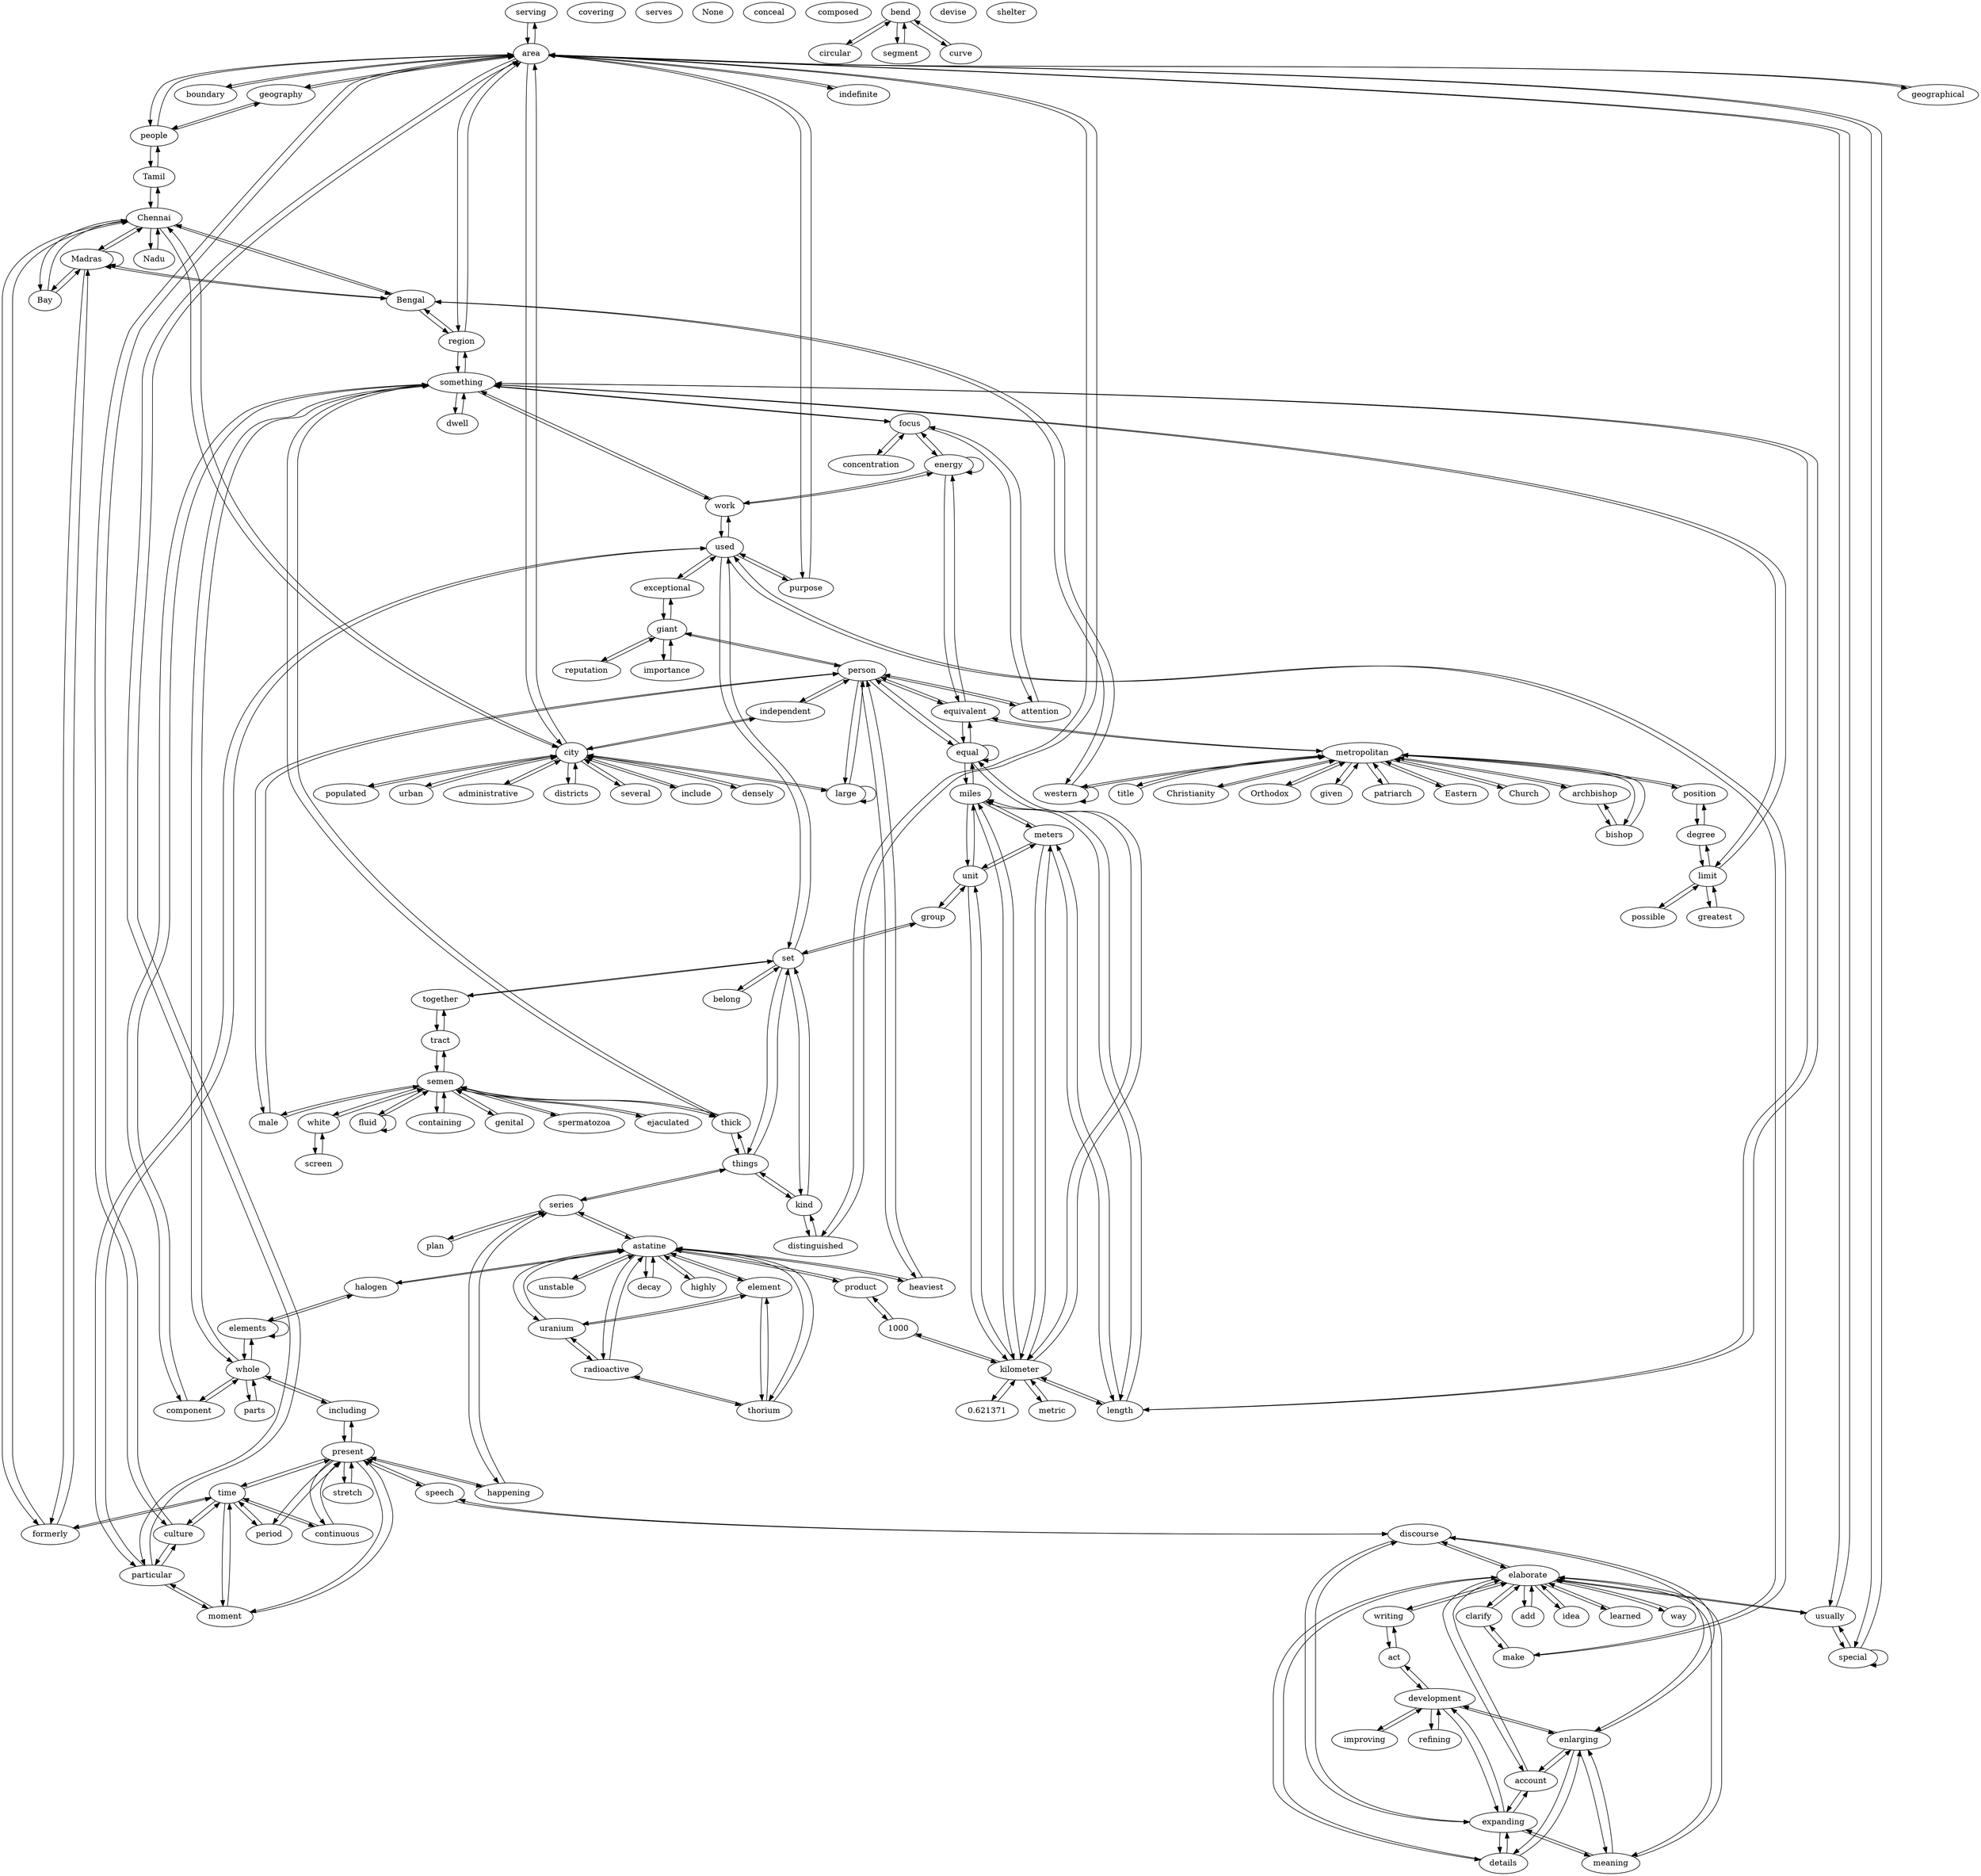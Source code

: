 digraph G {
serving;
Madras;
ejaculated;
focus;
Bengal;
including;
geography;
giant;
Chennai;
group;
title;
writing;
add;
halogen;
include;
Tamil;
exceptional;
fluid;
Bay;
boundary;
covering;
serves;
large;
miles;
unstable;
set;
people;
series;
energy;
idea;
Christianity;
culture;
used;
meters;
astatine;
special;
semen;
"0.621371";
Orthodox;
purpose;
kilometer;
learned;
screen;
None;
degree;
importance;
equivalent;
attention;
component;
thorium;
clarify;
densely;
conceal;
elaborate;
decay;
equal;
distinguished;
length;
act;
usually;
whole;
1000;
composed;
formerly;
period;
highly;
thick;
indefinite;
unit;
city;
given;
area;
stretch;
archbishop;
populated;
way;
dwell;
enlarging;
urban;
continuous;
moment;
western;
particular;
white;
present;
kind;
administrative;
work;
patriarch;
districts;
Eastern;
limit;
Church;
male;
region;
bend;
metropolitan;
devise;
expanding;
metric;
heaviest;
something;
concentration;
bishop;
containing;
things;
make;
belong;
uranium;
discourse;
parts;
speech;
details;
geographical;
several;
Nadu;
circular;
development;
independent;
product;
elements;
shelter;
possible;
meaning;
plan;
tract;
improving;
genital;
spermatozoa;
account;
segment;
radioactive;
happening;
curve;
together;
element;
person;
reputation;
greatest;
refining;
time;
position;
serving -> area;
Madras -> Bay;
Madras -> Chennai;
Madras -> formerly;
Madras -> Madras;
Madras -> Bengal;
ejaculated -> semen;
focus -> energy;
focus -> attention;
focus -> something;
focus -> concentration;
Bengal -> region;
Bengal -> Chennai;
Bengal -> western;
Bengal -> Madras;
including -> whole;
including -> present;
geography -> people;
geography -> area;
giant -> importance;
giant -> person;
giant -> reputation;
giant -> exceptional;
Chennai -> city;
Chennai -> Madras;
Chennai -> formerly;
Chennai -> Bay;
Chennai -> Bengal;
Chennai -> Tamil;
Chennai -> Nadu;
group -> set;
group -> unit;
title -> metropolitan;
writing -> elaborate;
writing -> act;
add -> elaborate;
halogen -> elements;
halogen -> astatine;
include -> city;
Tamil -> Chennai;
Tamil -> people;
exceptional -> used;
exceptional -> giant;
fluid -> semen;
fluid -> fluid;
Bay -> Chennai;
Bay -> Madras;
boundary -> area;
large -> large;
large -> city;
large -> person;
miles -> equal;
miles -> length;
miles -> kilometer;
miles -> meters;
miles -> unit;
unstable -> astatine;
set -> kind;
set -> used;
set -> group;
set -> things;
set -> belong;
set -> together;
people -> geography;
people -> Tamil;
people -> area;
series -> things;
series -> happening;
series -> plan;
series -> astatine;
energy -> equivalent;
energy -> work;
energy -> focus;
energy -> energy;
idea -> elaborate;
Christianity -> metropolitan;
culture -> particular;
culture -> time;
culture -> area;
used -> set;
used -> exceptional;
used -> make;
used -> work;
used -> purpose;
used -> particular;
meters -> miles;
meters -> kilometer;
meters -> length;
meters -> unit;
astatine -> product;
astatine -> radioactive;
astatine -> decay;
astatine -> series;
astatine -> heaviest;
astatine -> uranium;
astatine -> thorium;
astatine -> highly;
astatine -> halogen;
astatine -> unstable;
astatine -> element;
special -> usually;
special -> special;
special -> area;
semen -> containing;
semen -> ejaculated;
semen -> fluid;
semen -> spermatozoa;
semen -> tract;
semen -> genital;
semen -> thick;
semen -> male;
semen -> white;
"0.621371" -> kilometer;
Orthodox -> metropolitan;
purpose -> used;
purpose -> area;
kilometer -> "0.621371";
kilometer -> metric;
kilometer -> equal;
kilometer -> length;
kilometer -> miles;
kilometer -> meters;
kilometer -> unit;
kilometer -> 1000;
learned -> elaborate;
screen -> white;
degree -> position;
degree -> limit;
importance -> giant;
equivalent -> person;
equivalent -> energy;
equivalent -> metropolitan;
equivalent -> equal;
attention -> person;
attention -> focus;
component -> whole;
component -> something;
thorium -> element;
thorium -> radioactive;
thorium -> astatine;
clarify -> elaborate;
clarify -> make;
densely -> city;
elaborate -> discourse;
elaborate -> account;
elaborate -> add;
elaborate -> idea;
elaborate -> clarify;
elaborate -> meaning;
elaborate -> details;
elaborate -> way;
elaborate -> usually;
elaborate -> learned;
elaborate -> writing;
decay -> astatine;
equal -> kilometer;
equal -> equivalent;
equal -> equal;
equal -> person;
equal -> miles;
distinguished -> kind;
distinguished -> area;
length -> miles;
length -> kilometer;
length -> meters;
length -> something;
act -> development;
act -> writing;
usually -> elaborate;
usually -> special;
usually -> area;
whole -> component;
whole -> parts;
whole -> elements;
whole -> including;
whole -> something;
1000 -> kilometer;
1000 -> product;
formerly -> Chennai;
formerly -> Madras;
formerly -> time;
period -> present;
period -> time;
highly -> astatine;
thick -> semen;
thick -> something;
thick -> things;
indefinite -> area;
unit -> miles;
unit -> meters;
unit -> kilometer;
unit -> group;
city -> urban;
city -> Chennai;
city -> area;
city -> populated;
city -> large;
city -> districts;
city -> independent;
city -> densely;
city -> include;
city -> administrative;
city -> several;
given -> metropolitan;
area -> city;
area -> serving;
area -> people;
area -> region;
area -> culture;
area -> purpose;
area -> geographical;
area -> particular;
area -> usually;
area -> boundary;
area -> indefinite;
area -> distinguished;
area -> special;
area -> geography;
stretch -> present;
archbishop -> bishop;
archbishop -> metropolitan;
populated -> city;
way -> elaborate;
dwell -> something;
enlarging -> development;
enlarging -> account;
enlarging -> discourse;
enlarging -> meaning;
enlarging -> details;
urban -> city;
continuous -> present;
continuous -> time;
moment -> time;
moment -> present;
moment -> particular;
western -> western;
western -> metropolitan;
western -> Bengal;
particular -> culture;
particular -> used;
particular -> moment;
particular -> area;
white -> semen;
white -> screen;
present -> happening;
present -> stretch;
present -> continuous;
present -> period;
present -> moment;
present -> speech;
present -> time;
present -> including;
kind -> things;
kind -> set;
kind -> distinguished;
administrative -> city;
work -> used;
work -> energy;
work -> something;
patriarch -> metropolitan;
districts -> city;
Eastern -> metropolitan;
limit -> greatest;
limit -> something;
limit -> degree;
limit -> possible;
Church -> metropolitan;
male -> semen;
male -> person;
region -> Bengal;
region -> something;
region -> area;
bend -> curve;
bend -> segment;
bend -> circular;
metropolitan -> given;
metropolitan -> title;
metropolitan -> archbishop;
metropolitan -> equivalent;
metropolitan -> Orthodox;
metropolitan -> patriarch;
metropolitan -> Christianity;
metropolitan -> Eastern;
metropolitan -> western;
metropolitan -> Church;
metropolitan -> position;
metropolitan -> bishop;
expanding -> development;
expanding -> account;
expanding -> discourse;
expanding -> meaning;
expanding -> details;
metric -> kilometer;
heaviest -> person;
heaviest -> astatine;
something -> region;
something -> work;
something -> component;
something -> focus;
something -> length;
something -> limit;
something -> dwell;
something -> thick;
something -> whole;
concentration -> focus;
bishop -> archbishop;
bishop -> metropolitan;
containing -> semen;
things -> series;
things -> set;
things -> thick;
things -> kind;
make -> clarify;
make -> used;
belong -> set;
uranium -> element;
uranium -> radioactive;
uranium -> astatine;
discourse -> expanding;
discourse -> enlarging;
discourse -> speech;
discourse -> elaborate;
parts -> whole;
speech -> discourse;
speech -> present;
details -> expanding;
details -> enlarging;
details -> elaborate;
geographical -> area;
several -> city;
Nadu -> Chennai;
circular -> bend;
development -> improving;
development -> expanding;
development -> enlarging;
development -> refining;
development -> act;
independent -> city;
independent -> person;
product -> 1000;
product -> astatine;
elements -> halogen;
elements -> whole;
elements -> elements;
possible -> limit;
meaning -> expanding;
meaning -> enlarging;
meaning -> elaborate;
plan -> series;
tract -> semen;
tract -> together;
improving -> development;
genital -> semen;
spermatozoa -> semen;
account -> expanding;
account -> enlarging;
account -> elaborate;
segment -> bend;
radioactive -> uranium;
radioactive -> thorium;
radioactive -> astatine;
happening -> series;
happening -> present;
curve -> bend;
together -> set;
together -> tract;
element -> uranium;
element -> thorium;
element -> astatine;
person -> independent;
person -> heaviest;
person -> equivalent;
person -> attention;
person -> giant;
person -> equal;
person -> large;
person -> male;
reputation -> giant;
greatest -> limit;
refining -> development;
time -> formerly;
time -> continuous;
time -> period;
time -> culture;
time -> moment;
time -> present;
position -> degree;
position -> metropolitan;
}
